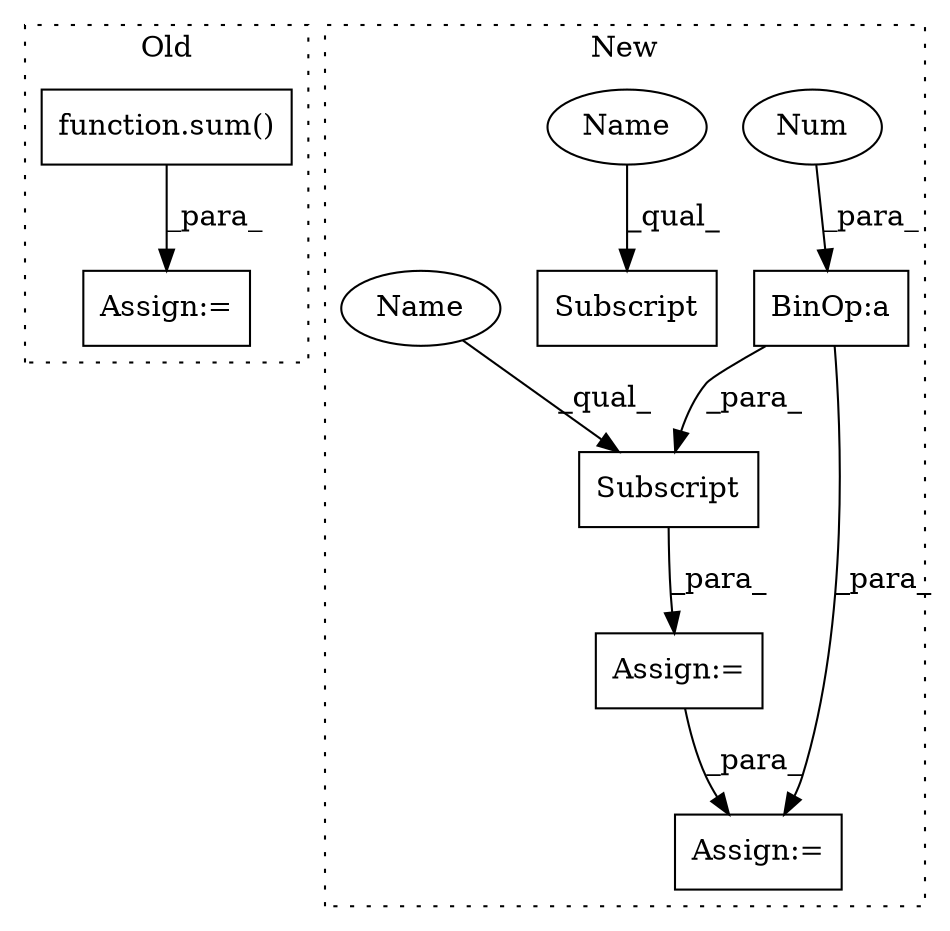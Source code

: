 digraph G {
subgraph cluster0 {
1 [label="function.sum()" a="75" s="3134,3157" l="4,1" shape="box"];
3 [label="Assign:=" a="68" s="3131" l="3" shape="box"];
label = "Old";
style="dotted";
}
subgraph cluster1 {
2 [label="Subscript" a="63" s="3293,0" l="20,0" shape="box"];
4 [label="BinOp:a" a="82" s="3308" l="3" shape="box"];
5 [label="Num" a="76" s="3311" l="1" shape="ellipse"];
6 [label="Subscript" a="63" s="3360,0" l="17,0" shape="box"];
7 [label="Assign:=" a="68" s="3290" l="3" shape="box"];
8 [label="Assign:=" a="68" s="3338" l="3" shape="box"];
9 [label="Name" a="87" s="3360" l="11" shape="ellipse"];
10 [label="Name" a="87" s="3293" l="11" shape="ellipse"];
label = "New";
style="dotted";
}
1 -> 3 [label="_para_"];
2 -> 7 [label="_para_"];
4 -> 2 [label="_para_"];
4 -> 8 [label="_para_"];
5 -> 4 [label="_para_"];
7 -> 8 [label="_para_"];
9 -> 6 [label="_qual_"];
10 -> 2 [label="_qual_"];
}
